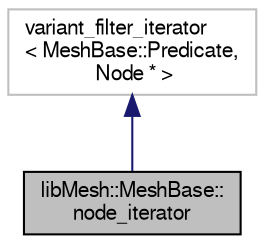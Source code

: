 digraph "libMesh::MeshBase::node_iterator"
{
  edge [fontname="FreeSans",fontsize="10",labelfontname="FreeSans",labelfontsize="10"];
  node [fontname="FreeSans",fontsize="10",shape=record];
  Node1 [label="libMesh::MeshBase::\lnode_iterator",height=0.2,width=0.4,color="black", fillcolor="grey75", style="filled", fontcolor="black"];
  Node2 -> Node1 [dir="back",color="midnightblue",fontsize="10",style="solid",fontname="FreeSans"];
  Node2 [label="variant_filter_iterator\l\< MeshBase::Predicate,\l Node * \>",height=0.2,width=0.4,color="grey75", fillcolor="white", style="filled"];
}
